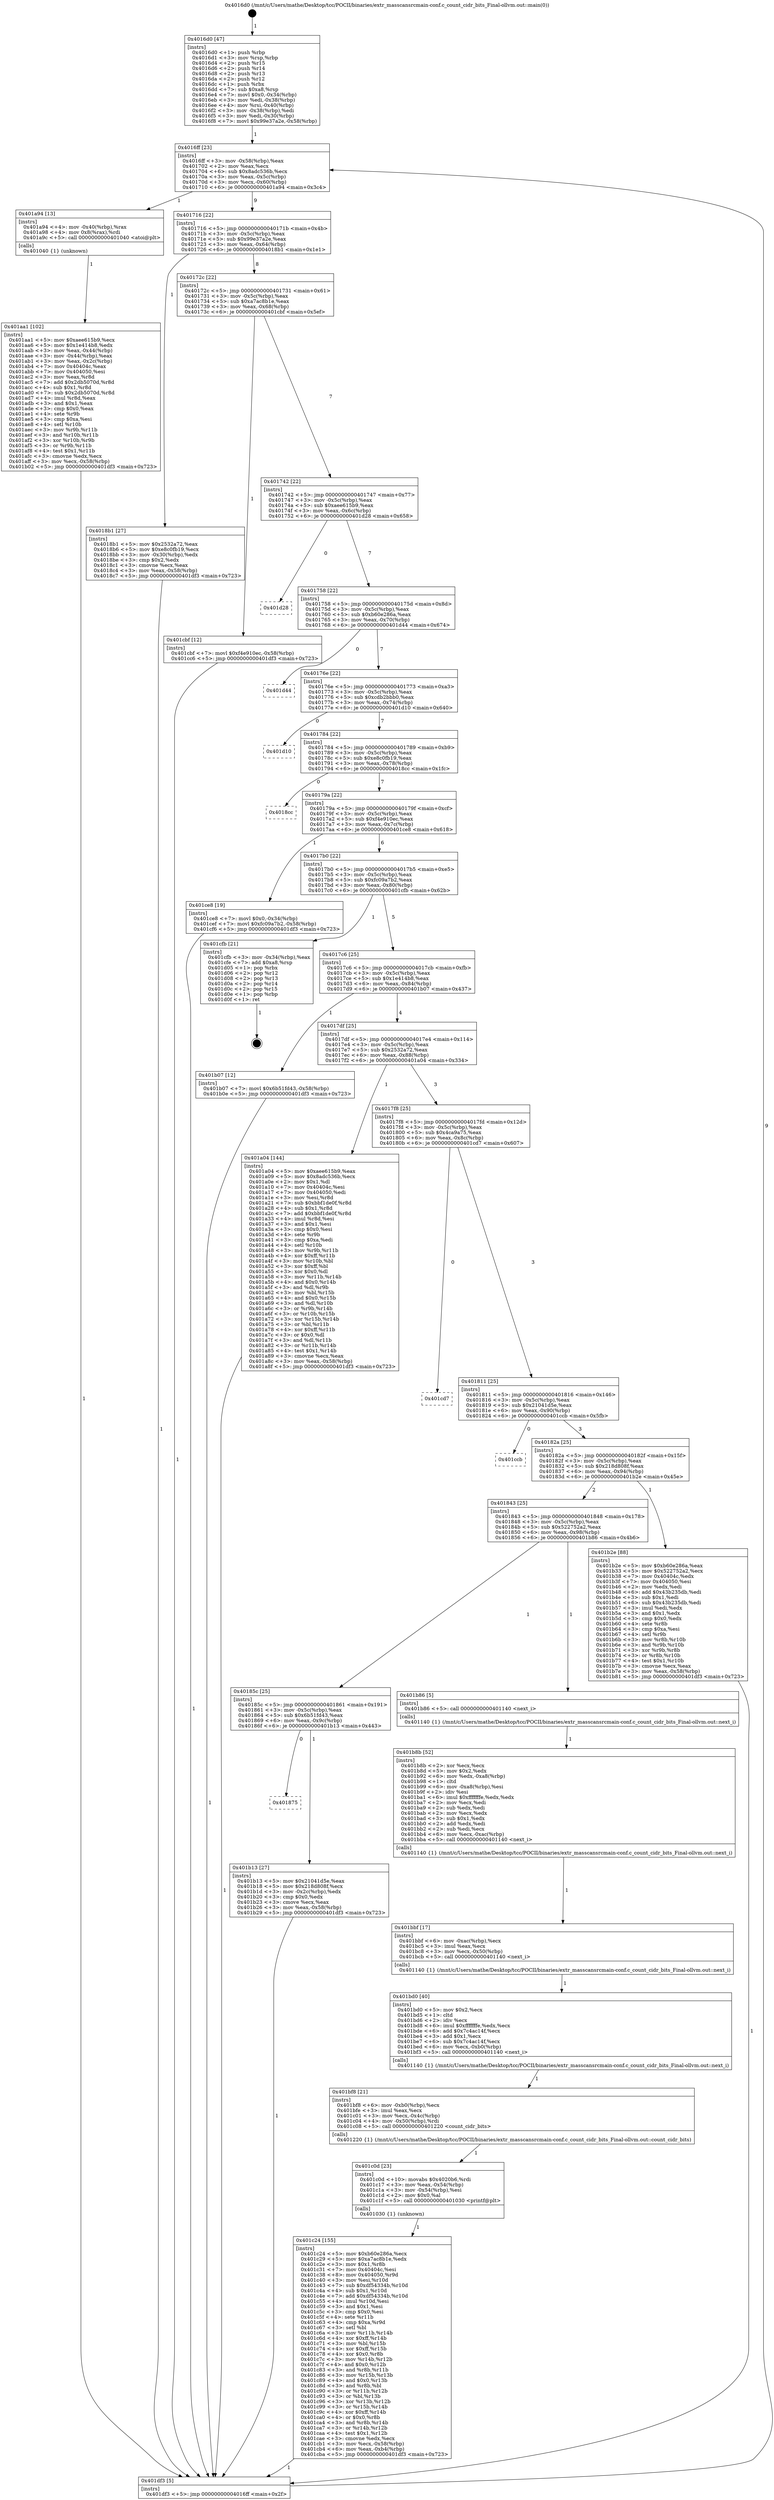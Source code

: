 digraph "0x4016d0" {
  label = "0x4016d0 (/mnt/c/Users/mathe/Desktop/tcc/POCII/binaries/extr_masscansrcmain-conf.c_count_cidr_bits_Final-ollvm.out::main(0))"
  labelloc = "t"
  node[shape=record]

  Entry [label="",width=0.3,height=0.3,shape=circle,fillcolor=black,style=filled]
  "0x4016ff" [label="{
     0x4016ff [23]\l
     | [instrs]\l
     &nbsp;&nbsp;0x4016ff \<+3\>: mov -0x58(%rbp),%eax\l
     &nbsp;&nbsp;0x401702 \<+2\>: mov %eax,%ecx\l
     &nbsp;&nbsp;0x401704 \<+6\>: sub $0x8adc536b,%ecx\l
     &nbsp;&nbsp;0x40170a \<+3\>: mov %eax,-0x5c(%rbp)\l
     &nbsp;&nbsp;0x40170d \<+3\>: mov %ecx,-0x60(%rbp)\l
     &nbsp;&nbsp;0x401710 \<+6\>: je 0000000000401a94 \<main+0x3c4\>\l
  }"]
  "0x401a94" [label="{
     0x401a94 [13]\l
     | [instrs]\l
     &nbsp;&nbsp;0x401a94 \<+4\>: mov -0x40(%rbp),%rax\l
     &nbsp;&nbsp;0x401a98 \<+4\>: mov 0x8(%rax),%rdi\l
     &nbsp;&nbsp;0x401a9c \<+5\>: call 0000000000401040 \<atoi@plt\>\l
     | [calls]\l
     &nbsp;&nbsp;0x401040 \{1\} (unknown)\l
  }"]
  "0x401716" [label="{
     0x401716 [22]\l
     | [instrs]\l
     &nbsp;&nbsp;0x401716 \<+5\>: jmp 000000000040171b \<main+0x4b\>\l
     &nbsp;&nbsp;0x40171b \<+3\>: mov -0x5c(%rbp),%eax\l
     &nbsp;&nbsp;0x40171e \<+5\>: sub $0x99e37a2e,%eax\l
     &nbsp;&nbsp;0x401723 \<+3\>: mov %eax,-0x64(%rbp)\l
     &nbsp;&nbsp;0x401726 \<+6\>: je 00000000004018b1 \<main+0x1e1\>\l
  }"]
  Exit [label="",width=0.3,height=0.3,shape=circle,fillcolor=black,style=filled,peripheries=2]
  "0x4018b1" [label="{
     0x4018b1 [27]\l
     | [instrs]\l
     &nbsp;&nbsp;0x4018b1 \<+5\>: mov $0x2532a72,%eax\l
     &nbsp;&nbsp;0x4018b6 \<+5\>: mov $0xe8c0fb19,%ecx\l
     &nbsp;&nbsp;0x4018bb \<+3\>: mov -0x30(%rbp),%edx\l
     &nbsp;&nbsp;0x4018be \<+3\>: cmp $0x2,%edx\l
     &nbsp;&nbsp;0x4018c1 \<+3\>: cmovne %ecx,%eax\l
     &nbsp;&nbsp;0x4018c4 \<+3\>: mov %eax,-0x58(%rbp)\l
     &nbsp;&nbsp;0x4018c7 \<+5\>: jmp 0000000000401df3 \<main+0x723\>\l
  }"]
  "0x40172c" [label="{
     0x40172c [22]\l
     | [instrs]\l
     &nbsp;&nbsp;0x40172c \<+5\>: jmp 0000000000401731 \<main+0x61\>\l
     &nbsp;&nbsp;0x401731 \<+3\>: mov -0x5c(%rbp),%eax\l
     &nbsp;&nbsp;0x401734 \<+5\>: sub $0xa7ac8b1e,%eax\l
     &nbsp;&nbsp;0x401739 \<+3\>: mov %eax,-0x68(%rbp)\l
     &nbsp;&nbsp;0x40173c \<+6\>: je 0000000000401cbf \<main+0x5ef\>\l
  }"]
  "0x401df3" [label="{
     0x401df3 [5]\l
     | [instrs]\l
     &nbsp;&nbsp;0x401df3 \<+5\>: jmp 00000000004016ff \<main+0x2f\>\l
  }"]
  "0x4016d0" [label="{
     0x4016d0 [47]\l
     | [instrs]\l
     &nbsp;&nbsp;0x4016d0 \<+1\>: push %rbp\l
     &nbsp;&nbsp;0x4016d1 \<+3\>: mov %rsp,%rbp\l
     &nbsp;&nbsp;0x4016d4 \<+2\>: push %r15\l
     &nbsp;&nbsp;0x4016d6 \<+2\>: push %r14\l
     &nbsp;&nbsp;0x4016d8 \<+2\>: push %r13\l
     &nbsp;&nbsp;0x4016da \<+2\>: push %r12\l
     &nbsp;&nbsp;0x4016dc \<+1\>: push %rbx\l
     &nbsp;&nbsp;0x4016dd \<+7\>: sub $0xa8,%rsp\l
     &nbsp;&nbsp;0x4016e4 \<+7\>: movl $0x0,-0x34(%rbp)\l
     &nbsp;&nbsp;0x4016eb \<+3\>: mov %edi,-0x38(%rbp)\l
     &nbsp;&nbsp;0x4016ee \<+4\>: mov %rsi,-0x40(%rbp)\l
     &nbsp;&nbsp;0x4016f2 \<+3\>: mov -0x38(%rbp),%edi\l
     &nbsp;&nbsp;0x4016f5 \<+3\>: mov %edi,-0x30(%rbp)\l
     &nbsp;&nbsp;0x4016f8 \<+7\>: movl $0x99e37a2e,-0x58(%rbp)\l
  }"]
  "0x401c24" [label="{
     0x401c24 [155]\l
     | [instrs]\l
     &nbsp;&nbsp;0x401c24 \<+5\>: mov $0xb60e286a,%ecx\l
     &nbsp;&nbsp;0x401c29 \<+5\>: mov $0xa7ac8b1e,%edx\l
     &nbsp;&nbsp;0x401c2e \<+3\>: mov $0x1,%r8b\l
     &nbsp;&nbsp;0x401c31 \<+7\>: mov 0x40404c,%esi\l
     &nbsp;&nbsp;0x401c38 \<+8\>: mov 0x404050,%r9d\l
     &nbsp;&nbsp;0x401c40 \<+3\>: mov %esi,%r10d\l
     &nbsp;&nbsp;0x401c43 \<+7\>: sub $0xdf54334b,%r10d\l
     &nbsp;&nbsp;0x401c4a \<+4\>: sub $0x1,%r10d\l
     &nbsp;&nbsp;0x401c4e \<+7\>: add $0xdf54334b,%r10d\l
     &nbsp;&nbsp;0x401c55 \<+4\>: imul %r10d,%esi\l
     &nbsp;&nbsp;0x401c59 \<+3\>: and $0x1,%esi\l
     &nbsp;&nbsp;0x401c5c \<+3\>: cmp $0x0,%esi\l
     &nbsp;&nbsp;0x401c5f \<+4\>: sete %r11b\l
     &nbsp;&nbsp;0x401c63 \<+4\>: cmp $0xa,%r9d\l
     &nbsp;&nbsp;0x401c67 \<+3\>: setl %bl\l
     &nbsp;&nbsp;0x401c6a \<+3\>: mov %r11b,%r14b\l
     &nbsp;&nbsp;0x401c6d \<+4\>: xor $0xff,%r14b\l
     &nbsp;&nbsp;0x401c71 \<+3\>: mov %bl,%r15b\l
     &nbsp;&nbsp;0x401c74 \<+4\>: xor $0xff,%r15b\l
     &nbsp;&nbsp;0x401c78 \<+4\>: xor $0x0,%r8b\l
     &nbsp;&nbsp;0x401c7c \<+3\>: mov %r14b,%r12b\l
     &nbsp;&nbsp;0x401c7f \<+4\>: and $0x0,%r12b\l
     &nbsp;&nbsp;0x401c83 \<+3\>: and %r8b,%r11b\l
     &nbsp;&nbsp;0x401c86 \<+3\>: mov %r15b,%r13b\l
     &nbsp;&nbsp;0x401c89 \<+4\>: and $0x0,%r13b\l
     &nbsp;&nbsp;0x401c8d \<+3\>: and %r8b,%bl\l
     &nbsp;&nbsp;0x401c90 \<+3\>: or %r11b,%r12b\l
     &nbsp;&nbsp;0x401c93 \<+3\>: or %bl,%r13b\l
     &nbsp;&nbsp;0x401c96 \<+3\>: xor %r13b,%r12b\l
     &nbsp;&nbsp;0x401c99 \<+3\>: or %r15b,%r14b\l
     &nbsp;&nbsp;0x401c9c \<+4\>: xor $0xff,%r14b\l
     &nbsp;&nbsp;0x401ca0 \<+4\>: or $0x0,%r8b\l
     &nbsp;&nbsp;0x401ca4 \<+3\>: and %r8b,%r14b\l
     &nbsp;&nbsp;0x401ca7 \<+3\>: or %r14b,%r12b\l
     &nbsp;&nbsp;0x401caa \<+4\>: test $0x1,%r12b\l
     &nbsp;&nbsp;0x401cae \<+3\>: cmovne %edx,%ecx\l
     &nbsp;&nbsp;0x401cb1 \<+3\>: mov %ecx,-0x58(%rbp)\l
     &nbsp;&nbsp;0x401cb4 \<+6\>: mov %eax,-0xb4(%rbp)\l
     &nbsp;&nbsp;0x401cba \<+5\>: jmp 0000000000401df3 \<main+0x723\>\l
  }"]
  "0x401cbf" [label="{
     0x401cbf [12]\l
     | [instrs]\l
     &nbsp;&nbsp;0x401cbf \<+7\>: movl $0xf4e910ec,-0x58(%rbp)\l
     &nbsp;&nbsp;0x401cc6 \<+5\>: jmp 0000000000401df3 \<main+0x723\>\l
  }"]
  "0x401742" [label="{
     0x401742 [22]\l
     | [instrs]\l
     &nbsp;&nbsp;0x401742 \<+5\>: jmp 0000000000401747 \<main+0x77\>\l
     &nbsp;&nbsp;0x401747 \<+3\>: mov -0x5c(%rbp),%eax\l
     &nbsp;&nbsp;0x40174a \<+5\>: sub $0xaee615b9,%eax\l
     &nbsp;&nbsp;0x40174f \<+3\>: mov %eax,-0x6c(%rbp)\l
     &nbsp;&nbsp;0x401752 \<+6\>: je 0000000000401d28 \<main+0x658\>\l
  }"]
  "0x401c0d" [label="{
     0x401c0d [23]\l
     | [instrs]\l
     &nbsp;&nbsp;0x401c0d \<+10\>: movabs $0x4020b6,%rdi\l
     &nbsp;&nbsp;0x401c17 \<+3\>: mov %eax,-0x54(%rbp)\l
     &nbsp;&nbsp;0x401c1a \<+3\>: mov -0x54(%rbp),%esi\l
     &nbsp;&nbsp;0x401c1d \<+2\>: mov $0x0,%al\l
     &nbsp;&nbsp;0x401c1f \<+5\>: call 0000000000401030 \<printf@plt\>\l
     | [calls]\l
     &nbsp;&nbsp;0x401030 \{1\} (unknown)\l
  }"]
  "0x401d28" [label="{
     0x401d28\l
  }", style=dashed]
  "0x401758" [label="{
     0x401758 [22]\l
     | [instrs]\l
     &nbsp;&nbsp;0x401758 \<+5\>: jmp 000000000040175d \<main+0x8d\>\l
     &nbsp;&nbsp;0x40175d \<+3\>: mov -0x5c(%rbp),%eax\l
     &nbsp;&nbsp;0x401760 \<+5\>: sub $0xb60e286a,%eax\l
     &nbsp;&nbsp;0x401765 \<+3\>: mov %eax,-0x70(%rbp)\l
     &nbsp;&nbsp;0x401768 \<+6\>: je 0000000000401d44 \<main+0x674\>\l
  }"]
  "0x401bf8" [label="{
     0x401bf8 [21]\l
     | [instrs]\l
     &nbsp;&nbsp;0x401bf8 \<+6\>: mov -0xb0(%rbp),%ecx\l
     &nbsp;&nbsp;0x401bfe \<+3\>: imul %eax,%ecx\l
     &nbsp;&nbsp;0x401c01 \<+3\>: mov %ecx,-0x4c(%rbp)\l
     &nbsp;&nbsp;0x401c04 \<+4\>: mov -0x50(%rbp),%rdi\l
     &nbsp;&nbsp;0x401c08 \<+5\>: call 0000000000401220 \<count_cidr_bits\>\l
     | [calls]\l
     &nbsp;&nbsp;0x401220 \{1\} (/mnt/c/Users/mathe/Desktop/tcc/POCII/binaries/extr_masscansrcmain-conf.c_count_cidr_bits_Final-ollvm.out::count_cidr_bits)\l
  }"]
  "0x401d44" [label="{
     0x401d44\l
  }", style=dashed]
  "0x40176e" [label="{
     0x40176e [22]\l
     | [instrs]\l
     &nbsp;&nbsp;0x40176e \<+5\>: jmp 0000000000401773 \<main+0xa3\>\l
     &nbsp;&nbsp;0x401773 \<+3\>: mov -0x5c(%rbp),%eax\l
     &nbsp;&nbsp;0x401776 \<+5\>: sub $0xcdb2bbb0,%eax\l
     &nbsp;&nbsp;0x40177b \<+3\>: mov %eax,-0x74(%rbp)\l
     &nbsp;&nbsp;0x40177e \<+6\>: je 0000000000401d10 \<main+0x640\>\l
  }"]
  "0x401bd0" [label="{
     0x401bd0 [40]\l
     | [instrs]\l
     &nbsp;&nbsp;0x401bd0 \<+5\>: mov $0x2,%ecx\l
     &nbsp;&nbsp;0x401bd5 \<+1\>: cltd\l
     &nbsp;&nbsp;0x401bd6 \<+2\>: idiv %ecx\l
     &nbsp;&nbsp;0x401bd8 \<+6\>: imul $0xfffffffe,%edx,%ecx\l
     &nbsp;&nbsp;0x401bde \<+6\>: add $0x7c4ac14f,%ecx\l
     &nbsp;&nbsp;0x401be4 \<+3\>: add $0x1,%ecx\l
     &nbsp;&nbsp;0x401be7 \<+6\>: sub $0x7c4ac14f,%ecx\l
     &nbsp;&nbsp;0x401bed \<+6\>: mov %ecx,-0xb0(%rbp)\l
     &nbsp;&nbsp;0x401bf3 \<+5\>: call 0000000000401140 \<next_i\>\l
     | [calls]\l
     &nbsp;&nbsp;0x401140 \{1\} (/mnt/c/Users/mathe/Desktop/tcc/POCII/binaries/extr_masscansrcmain-conf.c_count_cidr_bits_Final-ollvm.out::next_i)\l
  }"]
  "0x401d10" [label="{
     0x401d10\l
  }", style=dashed]
  "0x401784" [label="{
     0x401784 [22]\l
     | [instrs]\l
     &nbsp;&nbsp;0x401784 \<+5\>: jmp 0000000000401789 \<main+0xb9\>\l
     &nbsp;&nbsp;0x401789 \<+3\>: mov -0x5c(%rbp),%eax\l
     &nbsp;&nbsp;0x40178c \<+5\>: sub $0xe8c0fb19,%eax\l
     &nbsp;&nbsp;0x401791 \<+3\>: mov %eax,-0x78(%rbp)\l
     &nbsp;&nbsp;0x401794 \<+6\>: je 00000000004018cc \<main+0x1fc\>\l
  }"]
  "0x401bbf" [label="{
     0x401bbf [17]\l
     | [instrs]\l
     &nbsp;&nbsp;0x401bbf \<+6\>: mov -0xac(%rbp),%ecx\l
     &nbsp;&nbsp;0x401bc5 \<+3\>: imul %eax,%ecx\l
     &nbsp;&nbsp;0x401bc8 \<+3\>: mov %ecx,-0x50(%rbp)\l
     &nbsp;&nbsp;0x401bcb \<+5\>: call 0000000000401140 \<next_i\>\l
     | [calls]\l
     &nbsp;&nbsp;0x401140 \{1\} (/mnt/c/Users/mathe/Desktop/tcc/POCII/binaries/extr_masscansrcmain-conf.c_count_cidr_bits_Final-ollvm.out::next_i)\l
  }"]
  "0x4018cc" [label="{
     0x4018cc\l
  }", style=dashed]
  "0x40179a" [label="{
     0x40179a [22]\l
     | [instrs]\l
     &nbsp;&nbsp;0x40179a \<+5\>: jmp 000000000040179f \<main+0xcf\>\l
     &nbsp;&nbsp;0x40179f \<+3\>: mov -0x5c(%rbp),%eax\l
     &nbsp;&nbsp;0x4017a2 \<+5\>: sub $0xf4e910ec,%eax\l
     &nbsp;&nbsp;0x4017a7 \<+3\>: mov %eax,-0x7c(%rbp)\l
     &nbsp;&nbsp;0x4017aa \<+6\>: je 0000000000401ce8 \<main+0x618\>\l
  }"]
  "0x401b8b" [label="{
     0x401b8b [52]\l
     | [instrs]\l
     &nbsp;&nbsp;0x401b8b \<+2\>: xor %ecx,%ecx\l
     &nbsp;&nbsp;0x401b8d \<+5\>: mov $0x2,%edx\l
     &nbsp;&nbsp;0x401b92 \<+6\>: mov %edx,-0xa8(%rbp)\l
     &nbsp;&nbsp;0x401b98 \<+1\>: cltd\l
     &nbsp;&nbsp;0x401b99 \<+6\>: mov -0xa8(%rbp),%esi\l
     &nbsp;&nbsp;0x401b9f \<+2\>: idiv %esi\l
     &nbsp;&nbsp;0x401ba1 \<+6\>: imul $0xfffffffe,%edx,%edx\l
     &nbsp;&nbsp;0x401ba7 \<+2\>: mov %ecx,%edi\l
     &nbsp;&nbsp;0x401ba9 \<+2\>: sub %edx,%edi\l
     &nbsp;&nbsp;0x401bab \<+2\>: mov %ecx,%edx\l
     &nbsp;&nbsp;0x401bad \<+3\>: sub $0x1,%edx\l
     &nbsp;&nbsp;0x401bb0 \<+2\>: add %edx,%edi\l
     &nbsp;&nbsp;0x401bb2 \<+2\>: sub %edi,%ecx\l
     &nbsp;&nbsp;0x401bb4 \<+6\>: mov %ecx,-0xac(%rbp)\l
     &nbsp;&nbsp;0x401bba \<+5\>: call 0000000000401140 \<next_i\>\l
     | [calls]\l
     &nbsp;&nbsp;0x401140 \{1\} (/mnt/c/Users/mathe/Desktop/tcc/POCII/binaries/extr_masscansrcmain-conf.c_count_cidr_bits_Final-ollvm.out::next_i)\l
  }"]
  "0x401ce8" [label="{
     0x401ce8 [19]\l
     | [instrs]\l
     &nbsp;&nbsp;0x401ce8 \<+7\>: movl $0x0,-0x34(%rbp)\l
     &nbsp;&nbsp;0x401cef \<+7\>: movl $0xfc09a7b2,-0x58(%rbp)\l
     &nbsp;&nbsp;0x401cf6 \<+5\>: jmp 0000000000401df3 \<main+0x723\>\l
  }"]
  "0x4017b0" [label="{
     0x4017b0 [22]\l
     | [instrs]\l
     &nbsp;&nbsp;0x4017b0 \<+5\>: jmp 00000000004017b5 \<main+0xe5\>\l
     &nbsp;&nbsp;0x4017b5 \<+3\>: mov -0x5c(%rbp),%eax\l
     &nbsp;&nbsp;0x4017b8 \<+5\>: sub $0xfc09a7b2,%eax\l
     &nbsp;&nbsp;0x4017bd \<+3\>: mov %eax,-0x80(%rbp)\l
     &nbsp;&nbsp;0x4017c0 \<+6\>: je 0000000000401cfb \<main+0x62b\>\l
  }"]
  "0x401875" [label="{
     0x401875\l
  }", style=dashed]
  "0x401cfb" [label="{
     0x401cfb [21]\l
     | [instrs]\l
     &nbsp;&nbsp;0x401cfb \<+3\>: mov -0x34(%rbp),%eax\l
     &nbsp;&nbsp;0x401cfe \<+7\>: add $0xa8,%rsp\l
     &nbsp;&nbsp;0x401d05 \<+1\>: pop %rbx\l
     &nbsp;&nbsp;0x401d06 \<+2\>: pop %r12\l
     &nbsp;&nbsp;0x401d08 \<+2\>: pop %r13\l
     &nbsp;&nbsp;0x401d0a \<+2\>: pop %r14\l
     &nbsp;&nbsp;0x401d0c \<+2\>: pop %r15\l
     &nbsp;&nbsp;0x401d0e \<+1\>: pop %rbp\l
     &nbsp;&nbsp;0x401d0f \<+1\>: ret\l
  }"]
  "0x4017c6" [label="{
     0x4017c6 [25]\l
     | [instrs]\l
     &nbsp;&nbsp;0x4017c6 \<+5\>: jmp 00000000004017cb \<main+0xfb\>\l
     &nbsp;&nbsp;0x4017cb \<+3\>: mov -0x5c(%rbp),%eax\l
     &nbsp;&nbsp;0x4017ce \<+5\>: sub $0x1e414b8,%eax\l
     &nbsp;&nbsp;0x4017d3 \<+6\>: mov %eax,-0x84(%rbp)\l
     &nbsp;&nbsp;0x4017d9 \<+6\>: je 0000000000401b07 \<main+0x437\>\l
  }"]
  "0x401b13" [label="{
     0x401b13 [27]\l
     | [instrs]\l
     &nbsp;&nbsp;0x401b13 \<+5\>: mov $0x21041d5e,%eax\l
     &nbsp;&nbsp;0x401b18 \<+5\>: mov $0x218d808f,%ecx\l
     &nbsp;&nbsp;0x401b1d \<+3\>: mov -0x2c(%rbp),%edx\l
     &nbsp;&nbsp;0x401b20 \<+3\>: cmp $0x0,%edx\l
     &nbsp;&nbsp;0x401b23 \<+3\>: cmove %ecx,%eax\l
     &nbsp;&nbsp;0x401b26 \<+3\>: mov %eax,-0x58(%rbp)\l
     &nbsp;&nbsp;0x401b29 \<+5\>: jmp 0000000000401df3 \<main+0x723\>\l
  }"]
  "0x401b07" [label="{
     0x401b07 [12]\l
     | [instrs]\l
     &nbsp;&nbsp;0x401b07 \<+7\>: movl $0x6b51fd43,-0x58(%rbp)\l
     &nbsp;&nbsp;0x401b0e \<+5\>: jmp 0000000000401df3 \<main+0x723\>\l
  }"]
  "0x4017df" [label="{
     0x4017df [25]\l
     | [instrs]\l
     &nbsp;&nbsp;0x4017df \<+5\>: jmp 00000000004017e4 \<main+0x114\>\l
     &nbsp;&nbsp;0x4017e4 \<+3\>: mov -0x5c(%rbp),%eax\l
     &nbsp;&nbsp;0x4017e7 \<+5\>: sub $0x2532a72,%eax\l
     &nbsp;&nbsp;0x4017ec \<+6\>: mov %eax,-0x88(%rbp)\l
     &nbsp;&nbsp;0x4017f2 \<+6\>: je 0000000000401a04 \<main+0x334\>\l
  }"]
  "0x40185c" [label="{
     0x40185c [25]\l
     | [instrs]\l
     &nbsp;&nbsp;0x40185c \<+5\>: jmp 0000000000401861 \<main+0x191\>\l
     &nbsp;&nbsp;0x401861 \<+3\>: mov -0x5c(%rbp),%eax\l
     &nbsp;&nbsp;0x401864 \<+5\>: sub $0x6b51fd43,%eax\l
     &nbsp;&nbsp;0x401869 \<+6\>: mov %eax,-0x9c(%rbp)\l
     &nbsp;&nbsp;0x40186f \<+6\>: je 0000000000401b13 \<main+0x443\>\l
  }"]
  "0x401a04" [label="{
     0x401a04 [144]\l
     | [instrs]\l
     &nbsp;&nbsp;0x401a04 \<+5\>: mov $0xaee615b9,%eax\l
     &nbsp;&nbsp;0x401a09 \<+5\>: mov $0x8adc536b,%ecx\l
     &nbsp;&nbsp;0x401a0e \<+2\>: mov $0x1,%dl\l
     &nbsp;&nbsp;0x401a10 \<+7\>: mov 0x40404c,%esi\l
     &nbsp;&nbsp;0x401a17 \<+7\>: mov 0x404050,%edi\l
     &nbsp;&nbsp;0x401a1e \<+3\>: mov %esi,%r8d\l
     &nbsp;&nbsp;0x401a21 \<+7\>: sub $0xbbf1de0f,%r8d\l
     &nbsp;&nbsp;0x401a28 \<+4\>: sub $0x1,%r8d\l
     &nbsp;&nbsp;0x401a2c \<+7\>: add $0xbbf1de0f,%r8d\l
     &nbsp;&nbsp;0x401a33 \<+4\>: imul %r8d,%esi\l
     &nbsp;&nbsp;0x401a37 \<+3\>: and $0x1,%esi\l
     &nbsp;&nbsp;0x401a3a \<+3\>: cmp $0x0,%esi\l
     &nbsp;&nbsp;0x401a3d \<+4\>: sete %r9b\l
     &nbsp;&nbsp;0x401a41 \<+3\>: cmp $0xa,%edi\l
     &nbsp;&nbsp;0x401a44 \<+4\>: setl %r10b\l
     &nbsp;&nbsp;0x401a48 \<+3\>: mov %r9b,%r11b\l
     &nbsp;&nbsp;0x401a4b \<+4\>: xor $0xff,%r11b\l
     &nbsp;&nbsp;0x401a4f \<+3\>: mov %r10b,%bl\l
     &nbsp;&nbsp;0x401a52 \<+3\>: xor $0xff,%bl\l
     &nbsp;&nbsp;0x401a55 \<+3\>: xor $0x0,%dl\l
     &nbsp;&nbsp;0x401a58 \<+3\>: mov %r11b,%r14b\l
     &nbsp;&nbsp;0x401a5b \<+4\>: and $0x0,%r14b\l
     &nbsp;&nbsp;0x401a5f \<+3\>: and %dl,%r9b\l
     &nbsp;&nbsp;0x401a62 \<+3\>: mov %bl,%r15b\l
     &nbsp;&nbsp;0x401a65 \<+4\>: and $0x0,%r15b\l
     &nbsp;&nbsp;0x401a69 \<+3\>: and %dl,%r10b\l
     &nbsp;&nbsp;0x401a6c \<+3\>: or %r9b,%r14b\l
     &nbsp;&nbsp;0x401a6f \<+3\>: or %r10b,%r15b\l
     &nbsp;&nbsp;0x401a72 \<+3\>: xor %r15b,%r14b\l
     &nbsp;&nbsp;0x401a75 \<+3\>: or %bl,%r11b\l
     &nbsp;&nbsp;0x401a78 \<+4\>: xor $0xff,%r11b\l
     &nbsp;&nbsp;0x401a7c \<+3\>: or $0x0,%dl\l
     &nbsp;&nbsp;0x401a7f \<+3\>: and %dl,%r11b\l
     &nbsp;&nbsp;0x401a82 \<+3\>: or %r11b,%r14b\l
     &nbsp;&nbsp;0x401a85 \<+4\>: test $0x1,%r14b\l
     &nbsp;&nbsp;0x401a89 \<+3\>: cmovne %ecx,%eax\l
     &nbsp;&nbsp;0x401a8c \<+3\>: mov %eax,-0x58(%rbp)\l
     &nbsp;&nbsp;0x401a8f \<+5\>: jmp 0000000000401df3 \<main+0x723\>\l
  }"]
  "0x4017f8" [label="{
     0x4017f8 [25]\l
     | [instrs]\l
     &nbsp;&nbsp;0x4017f8 \<+5\>: jmp 00000000004017fd \<main+0x12d\>\l
     &nbsp;&nbsp;0x4017fd \<+3\>: mov -0x5c(%rbp),%eax\l
     &nbsp;&nbsp;0x401800 \<+5\>: sub $0x4ca9a75,%eax\l
     &nbsp;&nbsp;0x401805 \<+6\>: mov %eax,-0x8c(%rbp)\l
     &nbsp;&nbsp;0x40180b \<+6\>: je 0000000000401cd7 \<main+0x607\>\l
  }"]
  "0x401aa1" [label="{
     0x401aa1 [102]\l
     | [instrs]\l
     &nbsp;&nbsp;0x401aa1 \<+5\>: mov $0xaee615b9,%ecx\l
     &nbsp;&nbsp;0x401aa6 \<+5\>: mov $0x1e414b8,%edx\l
     &nbsp;&nbsp;0x401aab \<+3\>: mov %eax,-0x44(%rbp)\l
     &nbsp;&nbsp;0x401aae \<+3\>: mov -0x44(%rbp),%eax\l
     &nbsp;&nbsp;0x401ab1 \<+3\>: mov %eax,-0x2c(%rbp)\l
     &nbsp;&nbsp;0x401ab4 \<+7\>: mov 0x40404c,%eax\l
     &nbsp;&nbsp;0x401abb \<+7\>: mov 0x404050,%esi\l
     &nbsp;&nbsp;0x401ac2 \<+3\>: mov %eax,%r8d\l
     &nbsp;&nbsp;0x401ac5 \<+7\>: add $0x2db5070d,%r8d\l
     &nbsp;&nbsp;0x401acc \<+4\>: sub $0x1,%r8d\l
     &nbsp;&nbsp;0x401ad0 \<+7\>: sub $0x2db5070d,%r8d\l
     &nbsp;&nbsp;0x401ad7 \<+4\>: imul %r8d,%eax\l
     &nbsp;&nbsp;0x401adb \<+3\>: and $0x1,%eax\l
     &nbsp;&nbsp;0x401ade \<+3\>: cmp $0x0,%eax\l
     &nbsp;&nbsp;0x401ae1 \<+4\>: sete %r9b\l
     &nbsp;&nbsp;0x401ae5 \<+3\>: cmp $0xa,%esi\l
     &nbsp;&nbsp;0x401ae8 \<+4\>: setl %r10b\l
     &nbsp;&nbsp;0x401aec \<+3\>: mov %r9b,%r11b\l
     &nbsp;&nbsp;0x401aef \<+3\>: and %r10b,%r11b\l
     &nbsp;&nbsp;0x401af2 \<+3\>: xor %r10b,%r9b\l
     &nbsp;&nbsp;0x401af5 \<+3\>: or %r9b,%r11b\l
     &nbsp;&nbsp;0x401af8 \<+4\>: test $0x1,%r11b\l
     &nbsp;&nbsp;0x401afc \<+3\>: cmovne %edx,%ecx\l
     &nbsp;&nbsp;0x401aff \<+3\>: mov %ecx,-0x58(%rbp)\l
     &nbsp;&nbsp;0x401b02 \<+5\>: jmp 0000000000401df3 \<main+0x723\>\l
  }"]
  "0x401b86" [label="{
     0x401b86 [5]\l
     | [instrs]\l
     &nbsp;&nbsp;0x401b86 \<+5\>: call 0000000000401140 \<next_i\>\l
     | [calls]\l
     &nbsp;&nbsp;0x401140 \{1\} (/mnt/c/Users/mathe/Desktop/tcc/POCII/binaries/extr_masscansrcmain-conf.c_count_cidr_bits_Final-ollvm.out::next_i)\l
  }"]
  "0x401cd7" [label="{
     0x401cd7\l
  }", style=dashed]
  "0x401811" [label="{
     0x401811 [25]\l
     | [instrs]\l
     &nbsp;&nbsp;0x401811 \<+5\>: jmp 0000000000401816 \<main+0x146\>\l
     &nbsp;&nbsp;0x401816 \<+3\>: mov -0x5c(%rbp),%eax\l
     &nbsp;&nbsp;0x401819 \<+5\>: sub $0x21041d5e,%eax\l
     &nbsp;&nbsp;0x40181e \<+6\>: mov %eax,-0x90(%rbp)\l
     &nbsp;&nbsp;0x401824 \<+6\>: je 0000000000401ccb \<main+0x5fb\>\l
  }"]
  "0x401843" [label="{
     0x401843 [25]\l
     | [instrs]\l
     &nbsp;&nbsp;0x401843 \<+5\>: jmp 0000000000401848 \<main+0x178\>\l
     &nbsp;&nbsp;0x401848 \<+3\>: mov -0x5c(%rbp),%eax\l
     &nbsp;&nbsp;0x40184b \<+5\>: sub $0x522752a2,%eax\l
     &nbsp;&nbsp;0x401850 \<+6\>: mov %eax,-0x98(%rbp)\l
     &nbsp;&nbsp;0x401856 \<+6\>: je 0000000000401b86 \<main+0x4b6\>\l
  }"]
  "0x401ccb" [label="{
     0x401ccb\l
  }", style=dashed]
  "0x40182a" [label="{
     0x40182a [25]\l
     | [instrs]\l
     &nbsp;&nbsp;0x40182a \<+5\>: jmp 000000000040182f \<main+0x15f\>\l
     &nbsp;&nbsp;0x40182f \<+3\>: mov -0x5c(%rbp),%eax\l
     &nbsp;&nbsp;0x401832 \<+5\>: sub $0x218d808f,%eax\l
     &nbsp;&nbsp;0x401837 \<+6\>: mov %eax,-0x94(%rbp)\l
     &nbsp;&nbsp;0x40183d \<+6\>: je 0000000000401b2e \<main+0x45e\>\l
  }"]
  "0x401b2e" [label="{
     0x401b2e [88]\l
     | [instrs]\l
     &nbsp;&nbsp;0x401b2e \<+5\>: mov $0xb60e286a,%eax\l
     &nbsp;&nbsp;0x401b33 \<+5\>: mov $0x522752a2,%ecx\l
     &nbsp;&nbsp;0x401b38 \<+7\>: mov 0x40404c,%edx\l
     &nbsp;&nbsp;0x401b3f \<+7\>: mov 0x404050,%esi\l
     &nbsp;&nbsp;0x401b46 \<+2\>: mov %edx,%edi\l
     &nbsp;&nbsp;0x401b48 \<+6\>: add $0x43b235db,%edi\l
     &nbsp;&nbsp;0x401b4e \<+3\>: sub $0x1,%edi\l
     &nbsp;&nbsp;0x401b51 \<+6\>: sub $0x43b235db,%edi\l
     &nbsp;&nbsp;0x401b57 \<+3\>: imul %edi,%edx\l
     &nbsp;&nbsp;0x401b5a \<+3\>: and $0x1,%edx\l
     &nbsp;&nbsp;0x401b5d \<+3\>: cmp $0x0,%edx\l
     &nbsp;&nbsp;0x401b60 \<+4\>: sete %r8b\l
     &nbsp;&nbsp;0x401b64 \<+3\>: cmp $0xa,%esi\l
     &nbsp;&nbsp;0x401b67 \<+4\>: setl %r9b\l
     &nbsp;&nbsp;0x401b6b \<+3\>: mov %r8b,%r10b\l
     &nbsp;&nbsp;0x401b6e \<+3\>: and %r9b,%r10b\l
     &nbsp;&nbsp;0x401b71 \<+3\>: xor %r9b,%r8b\l
     &nbsp;&nbsp;0x401b74 \<+3\>: or %r8b,%r10b\l
     &nbsp;&nbsp;0x401b77 \<+4\>: test $0x1,%r10b\l
     &nbsp;&nbsp;0x401b7b \<+3\>: cmovne %ecx,%eax\l
     &nbsp;&nbsp;0x401b7e \<+3\>: mov %eax,-0x58(%rbp)\l
     &nbsp;&nbsp;0x401b81 \<+5\>: jmp 0000000000401df3 \<main+0x723\>\l
  }"]
  Entry -> "0x4016d0" [label=" 1"]
  "0x4016ff" -> "0x401a94" [label=" 1"]
  "0x4016ff" -> "0x401716" [label=" 9"]
  "0x401cfb" -> Exit [label=" 1"]
  "0x401716" -> "0x4018b1" [label=" 1"]
  "0x401716" -> "0x40172c" [label=" 8"]
  "0x4018b1" -> "0x401df3" [label=" 1"]
  "0x4016d0" -> "0x4016ff" [label=" 1"]
  "0x401df3" -> "0x4016ff" [label=" 9"]
  "0x401ce8" -> "0x401df3" [label=" 1"]
  "0x40172c" -> "0x401cbf" [label=" 1"]
  "0x40172c" -> "0x401742" [label=" 7"]
  "0x401cbf" -> "0x401df3" [label=" 1"]
  "0x401742" -> "0x401d28" [label=" 0"]
  "0x401742" -> "0x401758" [label=" 7"]
  "0x401c24" -> "0x401df3" [label=" 1"]
  "0x401758" -> "0x401d44" [label=" 0"]
  "0x401758" -> "0x40176e" [label=" 7"]
  "0x401c0d" -> "0x401c24" [label=" 1"]
  "0x40176e" -> "0x401d10" [label=" 0"]
  "0x40176e" -> "0x401784" [label=" 7"]
  "0x401bf8" -> "0x401c0d" [label=" 1"]
  "0x401784" -> "0x4018cc" [label=" 0"]
  "0x401784" -> "0x40179a" [label=" 7"]
  "0x401bd0" -> "0x401bf8" [label=" 1"]
  "0x40179a" -> "0x401ce8" [label=" 1"]
  "0x40179a" -> "0x4017b0" [label=" 6"]
  "0x401bbf" -> "0x401bd0" [label=" 1"]
  "0x4017b0" -> "0x401cfb" [label=" 1"]
  "0x4017b0" -> "0x4017c6" [label=" 5"]
  "0x401b8b" -> "0x401bbf" [label=" 1"]
  "0x4017c6" -> "0x401b07" [label=" 1"]
  "0x4017c6" -> "0x4017df" [label=" 4"]
  "0x401b86" -> "0x401b8b" [label=" 1"]
  "0x4017df" -> "0x401a04" [label=" 1"]
  "0x4017df" -> "0x4017f8" [label=" 3"]
  "0x401a04" -> "0x401df3" [label=" 1"]
  "0x401a94" -> "0x401aa1" [label=" 1"]
  "0x401aa1" -> "0x401df3" [label=" 1"]
  "0x401b07" -> "0x401df3" [label=" 1"]
  "0x401b13" -> "0x401df3" [label=" 1"]
  "0x4017f8" -> "0x401cd7" [label=" 0"]
  "0x4017f8" -> "0x401811" [label=" 3"]
  "0x40185c" -> "0x401875" [label=" 0"]
  "0x401811" -> "0x401ccb" [label=" 0"]
  "0x401811" -> "0x40182a" [label=" 3"]
  "0x401b2e" -> "0x401df3" [label=" 1"]
  "0x40182a" -> "0x401b2e" [label=" 1"]
  "0x40182a" -> "0x401843" [label=" 2"]
  "0x40185c" -> "0x401b13" [label=" 1"]
  "0x401843" -> "0x401b86" [label=" 1"]
  "0x401843" -> "0x40185c" [label=" 1"]
}
